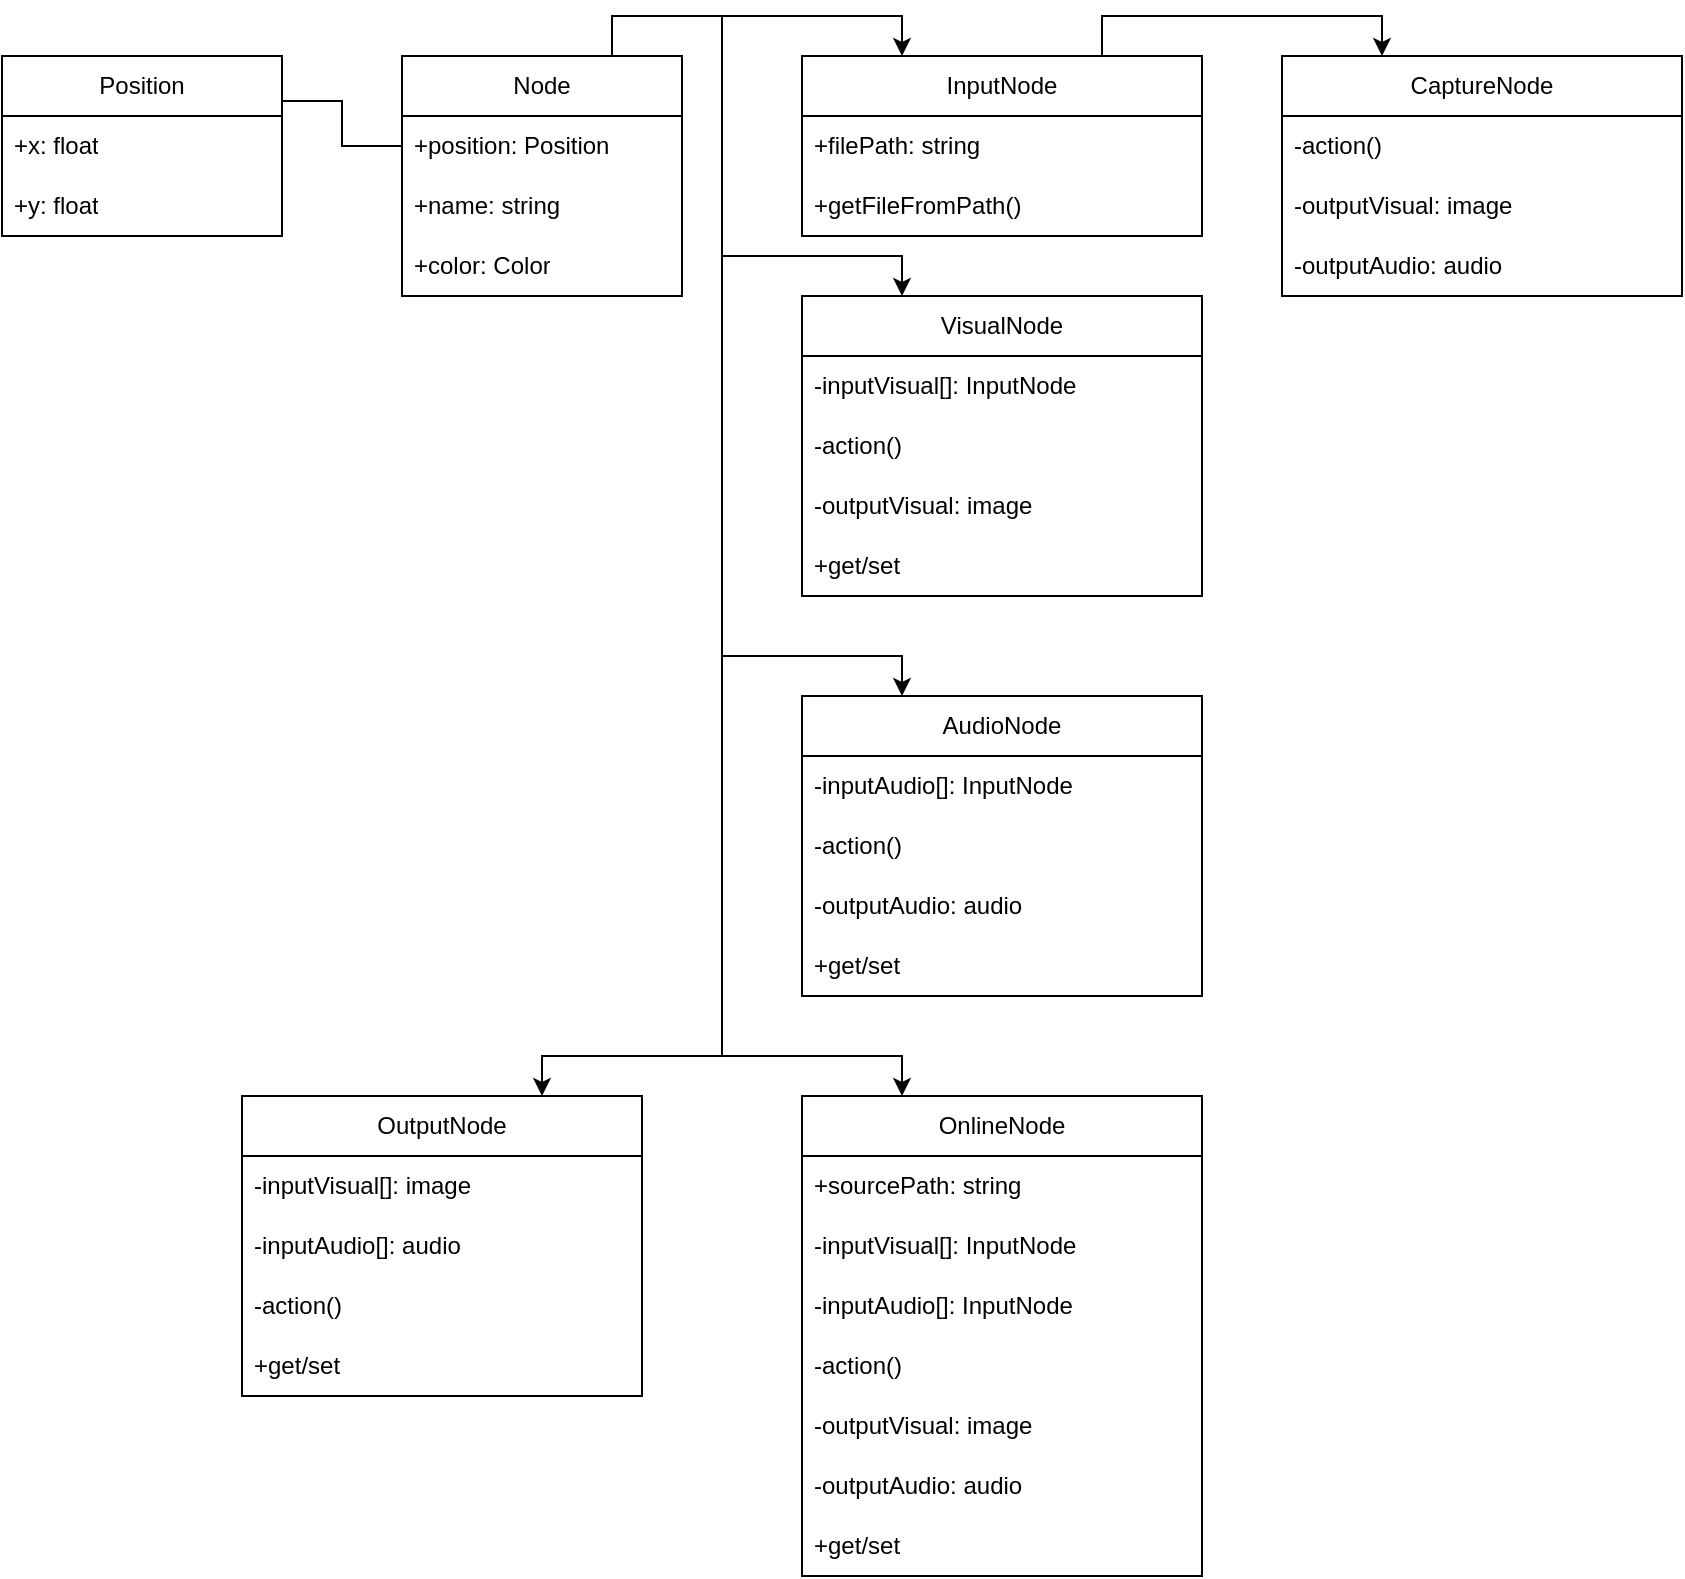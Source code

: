<mxfile version="21.0.6" type="github">
  <diagram name="Pagina-1" id="Xe3zrvS7oMLQRyun1GLH">
    <mxGraphModel dx="1050" dy="549" grid="1" gridSize="10" guides="1" tooltips="1" connect="1" arrows="1" fold="1" page="1" pageScale="1" pageWidth="827" pageHeight="1169" math="0" shadow="0">
      <root>
        <mxCell id="0" />
        <mxCell id="1" parent="0" />
        <mxCell id="KyXux8qBghzRgFRJOnRF-15" style="edgeStyle=orthogonalEdgeStyle;rounded=0;orthogonalLoop=1;jettySize=auto;html=1;exitX=1;exitY=0.25;exitDx=0;exitDy=0;entryX=0;entryY=0.5;entryDx=0;entryDy=0;endArrow=none;endFill=0;" edge="1" parent="1" source="KyXux8qBghzRgFRJOnRF-5" target="KyXux8qBghzRgFRJOnRF-12">
          <mxGeometry relative="1" as="geometry" />
        </mxCell>
        <mxCell id="KyXux8qBghzRgFRJOnRF-5" value="Position" style="swimlane;fontStyle=0;childLayout=stackLayout;horizontal=1;startSize=30;horizontalStack=0;resizeParent=1;resizeParentMax=0;resizeLast=0;collapsible=1;marginBottom=0;whiteSpace=wrap;html=1;" vertex="1" parent="1">
          <mxGeometry x="40" y="40" width="140" height="90" as="geometry" />
        </mxCell>
        <mxCell id="KyXux8qBghzRgFRJOnRF-6" value="+x: float" style="text;strokeColor=none;fillColor=none;align=left;verticalAlign=middle;spacingLeft=4;spacingRight=4;overflow=hidden;points=[[0,0.5],[1,0.5]];portConstraint=eastwest;rotatable=0;whiteSpace=wrap;html=1;" vertex="1" parent="KyXux8qBghzRgFRJOnRF-5">
          <mxGeometry y="30" width="140" height="30" as="geometry" />
        </mxCell>
        <mxCell id="KyXux8qBghzRgFRJOnRF-24" value="+y: float" style="text;strokeColor=none;fillColor=none;align=left;verticalAlign=middle;spacingLeft=4;spacingRight=4;overflow=hidden;points=[[0,0.5],[1,0.5]];portConstraint=eastwest;rotatable=0;whiteSpace=wrap;html=1;" vertex="1" parent="KyXux8qBghzRgFRJOnRF-5">
          <mxGeometry y="60" width="140" height="30" as="geometry" />
        </mxCell>
        <mxCell id="KyXux8qBghzRgFRJOnRF-44" style="edgeStyle=orthogonalEdgeStyle;rounded=0;orthogonalLoop=1;jettySize=auto;html=1;exitX=0.75;exitY=0;exitDx=0;exitDy=0;entryX=0.25;entryY=0;entryDx=0;entryDy=0;" edge="1" parent="1" source="KyXux8qBghzRgFRJOnRF-11" target="KyXux8qBghzRgFRJOnRF-36">
          <mxGeometry relative="1" as="geometry">
            <Array as="points">
              <mxPoint x="345" y="20" />
              <mxPoint x="400" y="20" />
              <mxPoint x="400" y="140" />
              <mxPoint x="490" y="140" />
            </Array>
          </mxGeometry>
        </mxCell>
        <mxCell id="KyXux8qBghzRgFRJOnRF-45" style="edgeStyle=orthogonalEdgeStyle;rounded=0;orthogonalLoop=1;jettySize=auto;html=1;exitX=0.75;exitY=0;exitDx=0;exitDy=0;entryX=0.25;entryY=0;entryDx=0;entryDy=0;" edge="1" parent="1" source="KyXux8qBghzRgFRJOnRF-11" target="KyXux8qBghzRgFRJOnRF-25">
          <mxGeometry relative="1" as="geometry" />
        </mxCell>
        <mxCell id="KyXux8qBghzRgFRJOnRF-51" style="edgeStyle=orthogonalEdgeStyle;rounded=0;orthogonalLoop=1;jettySize=auto;html=1;exitX=0.75;exitY=0;exitDx=0;exitDy=0;entryX=0.25;entryY=0;entryDx=0;entryDy=0;" edge="1" parent="1" source="KyXux8qBghzRgFRJOnRF-11" target="KyXux8qBghzRgFRJOnRF-46">
          <mxGeometry relative="1" as="geometry">
            <Array as="points">
              <mxPoint x="345" y="20" />
              <mxPoint x="400" y="20" />
              <mxPoint x="400" y="340" />
              <mxPoint x="490" y="340" />
            </Array>
          </mxGeometry>
        </mxCell>
        <mxCell id="KyXux8qBghzRgFRJOnRF-60" style="edgeStyle=orthogonalEdgeStyle;rounded=0;orthogonalLoop=1;jettySize=auto;html=1;exitX=0.75;exitY=0;exitDx=0;exitDy=0;entryX=0.25;entryY=0;entryDx=0;entryDy=0;" edge="1" parent="1" source="KyXux8qBghzRgFRJOnRF-11" target="KyXux8qBghzRgFRJOnRF-52">
          <mxGeometry relative="1" as="geometry">
            <Array as="points">
              <mxPoint x="345" y="20" />
              <mxPoint x="400" y="20" />
              <mxPoint x="400" y="540" />
              <mxPoint x="490" y="540" />
            </Array>
          </mxGeometry>
        </mxCell>
        <mxCell id="KyXux8qBghzRgFRJOnRF-69" style="edgeStyle=orthogonalEdgeStyle;rounded=0;orthogonalLoop=1;jettySize=auto;html=1;exitX=0.75;exitY=0;exitDx=0;exitDy=0;entryX=0.75;entryY=0;entryDx=0;entryDy=0;" edge="1" parent="1" source="KyXux8qBghzRgFRJOnRF-11" target="KyXux8qBghzRgFRJOnRF-61">
          <mxGeometry relative="1" as="geometry">
            <Array as="points">
              <mxPoint x="345" y="20" />
              <mxPoint x="400" y="20" />
              <mxPoint x="400" y="540" />
              <mxPoint x="310" y="540" />
            </Array>
          </mxGeometry>
        </mxCell>
        <mxCell id="KyXux8qBghzRgFRJOnRF-11" value="Node" style="swimlane;fontStyle=0;childLayout=stackLayout;horizontal=1;startSize=30;horizontalStack=0;resizeParent=1;resizeParentMax=0;resizeLast=0;collapsible=1;marginBottom=0;whiteSpace=wrap;html=1;" vertex="1" parent="1">
          <mxGeometry x="240" y="40" width="140" height="120" as="geometry" />
        </mxCell>
        <mxCell id="KyXux8qBghzRgFRJOnRF-12" value="+position: Position" style="text;strokeColor=none;fillColor=none;align=left;verticalAlign=middle;spacingLeft=4;spacingRight=4;overflow=hidden;points=[[0,0.5],[1,0.5]];portConstraint=eastwest;rotatable=0;whiteSpace=wrap;html=1;" vertex="1" parent="KyXux8qBghzRgFRJOnRF-11">
          <mxGeometry y="30" width="140" height="30" as="geometry" />
        </mxCell>
        <mxCell id="KyXux8qBghzRgFRJOnRF-22" value="+name: string" style="text;strokeColor=none;fillColor=none;align=left;verticalAlign=middle;spacingLeft=4;spacingRight=4;overflow=hidden;points=[[0,0.5],[1,0.5]];portConstraint=eastwest;rotatable=0;whiteSpace=wrap;html=1;" vertex="1" parent="KyXux8qBghzRgFRJOnRF-11">
          <mxGeometry y="60" width="140" height="30" as="geometry" />
        </mxCell>
        <mxCell id="KyXux8qBghzRgFRJOnRF-23" value="+color: Color" style="text;strokeColor=none;fillColor=none;align=left;verticalAlign=middle;spacingLeft=4;spacingRight=4;overflow=hidden;points=[[0,0.5],[1,0.5]];portConstraint=eastwest;rotatable=0;whiteSpace=wrap;html=1;" vertex="1" parent="KyXux8qBghzRgFRJOnRF-11">
          <mxGeometry y="90" width="140" height="30" as="geometry" />
        </mxCell>
        <mxCell id="KyXux8qBghzRgFRJOnRF-73" style="edgeStyle=orthogonalEdgeStyle;rounded=0;orthogonalLoop=1;jettySize=auto;html=1;exitX=0.75;exitY=0;exitDx=0;exitDy=0;entryX=0.25;entryY=0;entryDx=0;entryDy=0;" edge="1" parent="1" source="KyXux8qBghzRgFRJOnRF-25" target="KyXux8qBghzRgFRJOnRF-70">
          <mxGeometry relative="1" as="geometry" />
        </mxCell>
        <mxCell id="KyXux8qBghzRgFRJOnRF-25" value="InputNode" style="swimlane;fontStyle=0;childLayout=stackLayout;horizontal=1;startSize=30;horizontalStack=0;resizeParent=1;resizeParentMax=0;resizeLast=0;collapsible=1;marginBottom=0;whiteSpace=wrap;html=1;" vertex="1" parent="1">
          <mxGeometry x="440" y="40" width="200" height="90" as="geometry" />
        </mxCell>
        <mxCell id="KyXux8qBghzRgFRJOnRF-26" value="+filePath: string" style="text;strokeColor=none;fillColor=none;align=left;verticalAlign=middle;spacingLeft=4;spacingRight=4;overflow=hidden;points=[[0,0.5],[1,0.5]];portConstraint=eastwest;rotatable=0;whiteSpace=wrap;html=1;" vertex="1" parent="KyXux8qBghzRgFRJOnRF-25">
          <mxGeometry y="30" width="200" height="30" as="geometry" />
        </mxCell>
        <mxCell id="KyXux8qBghzRgFRJOnRF-29" value="+getFileFromPath()" style="text;strokeColor=none;fillColor=none;align=left;verticalAlign=middle;spacingLeft=4;spacingRight=4;overflow=hidden;points=[[0,0.5],[1,0.5]];portConstraint=eastwest;rotatable=0;whiteSpace=wrap;html=1;" vertex="1" parent="KyXux8qBghzRgFRJOnRF-25">
          <mxGeometry y="60" width="200" height="30" as="geometry" />
        </mxCell>
        <mxCell id="KyXux8qBghzRgFRJOnRF-36" value="VisualNode" style="swimlane;fontStyle=0;childLayout=stackLayout;horizontal=1;startSize=30;horizontalStack=0;resizeParent=1;resizeParentMax=0;resizeLast=0;collapsible=1;marginBottom=0;whiteSpace=wrap;html=1;" vertex="1" parent="1">
          <mxGeometry x="440" y="160" width="200" height="150" as="geometry" />
        </mxCell>
        <mxCell id="KyXux8qBghzRgFRJOnRF-37" value="-inputVisual[]: InputNode" style="text;strokeColor=none;fillColor=none;align=left;verticalAlign=middle;spacingLeft=4;spacingRight=4;overflow=hidden;points=[[0,0.5],[1,0.5]];portConstraint=eastwest;rotatable=0;whiteSpace=wrap;html=1;" vertex="1" parent="KyXux8qBghzRgFRJOnRF-36">
          <mxGeometry y="30" width="200" height="30" as="geometry" />
        </mxCell>
        <mxCell id="KyXux8qBghzRgFRJOnRF-42" value="-action()" style="text;strokeColor=none;fillColor=none;align=left;verticalAlign=middle;spacingLeft=4;spacingRight=4;overflow=hidden;points=[[0,0.5],[1,0.5]];portConstraint=eastwest;rotatable=0;whiteSpace=wrap;html=1;" vertex="1" parent="KyXux8qBghzRgFRJOnRF-36">
          <mxGeometry y="60" width="200" height="30" as="geometry" />
        </mxCell>
        <mxCell id="KyXux8qBghzRgFRJOnRF-40" value="-outputVisual: image" style="text;strokeColor=none;fillColor=none;align=left;verticalAlign=middle;spacingLeft=4;spacingRight=4;overflow=hidden;points=[[0,0.5],[1,0.5]];portConstraint=eastwest;rotatable=0;whiteSpace=wrap;html=1;" vertex="1" parent="KyXux8qBghzRgFRJOnRF-36">
          <mxGeometry y="90" width="200" height="30" as="geometry" />
        </mxCell>
        <mxCell id="KyXux8qBghzRgFRJOnRF-41" value="+get/set" style="text;strokeColor=none;fillColor=none;align=left;verticalAlign=middle;spacingLeft=4;spacingRight=4;overflow=hidden;points=[[0,0.5],[1,0.5]];portConstraint=eastwest;rotatable=0;whiteSpace=wrap;html=1;" vertex="1" parent="KyXux8qBghzRgFRJOnRF-36">
          <mxGeometry y="120" width="200" height="30" as="geometry" />
        </mxCell>
        <mxCell id="KyXux8qBghzRgFRJOnRF-46" value="AudioNode" style="swimlane;fontStyle=0;childLayout=stackLayout;horizontal=1;startSize=30;horizontalStack=0;resizeParent=1;resizeParentMax=0;resizeLast=0;collapsible=1;marginBottom=0;whiteSpace=wrap;html=1;" vertex="1" parent="1">
          <mxGeometry x="440" y="360" width="200" height="150" as="geometry" />
        </mxCell>
        <mxCell id="KyXux8qBghzRgFRJOnRF-47" value="-inputAudio[]: InputNode" style="text;strokeColor=none;fillColor=none;align=left;verticalAlign=middle;spacingLeft=4;spacingRight=4;overflow=hidden;points=[[0,0.5],[1,0.5]];portConstraint=eastwest;rotatable=0;whiteSpace=wrap;html=1;" vertex="1" parent="KyXux8qBghzRgFRJOnRF-46">
          <mxGeometry y="30" width="200" height="30" as="geometry" />
        </mxCell>
        <mxCell id="KyXux8qBghzRgFRJOnRF-48" value="-action()" style="text;strokeColor=none;fillColor=none;align=left;verticalAlign=middle;spacingLeft=4;spacingRight=4;overflow=hidden;points=[[0,0.5],[1,0.5]];portConstraint=eastwest;rotatable=0;whiteSpace=wrap;html=1;" vertex="1" parent="KyXux8qBghzRgFRJOnRF-46">
          <mxGeometry y="60" width="200" height="30" as="geometry" />
        </mxCell>
        <mxCell id="KyXux8qBghzRgFRJOnRF-49" value="-outputAudio: audio" style="text;strokeColor=none;fillColor=none;align=left;verticalAlign=middle;spacingLeft=4;spacingRight=4;overflow=hidden;points=[[0,0.5],[1,0.5]];portConstraint=eastwest;rotatable=0;whiteSpace=wrap;html=1;" vertex="1" parent="KyXux8qBghzRgFRJOnRF-46">
          <mxGeometry y="90" width="200" height="30" as="geometry" />
        </mxCell>
        <mxCell id="KyXux8qBghzRgFRJOnRF-50" value="+get/set" style="text;strokeColor=none;fillColor=none;align=left;verticalAlign=middle;spacingLeft=4;spacingRight=4;overflow=hidden;points=[[0,0.5],[1,0.5]];portConstraint=eastwest;rotatable=0;whiteSpace=wrap;html=1;" vertex="1" parent="KyXux8qBghzRgFRJOnRF-46">
          <mxGeometry y="120" width="200" height="30" as="geometry" />
        </mxCell>
        <mxCell id="KyXux8qBghzRgFRJOnRF-52" value="OnlineNode" style="swimlane;fontStyle=0;childLayout=stackLayout;horizontal=1;startSize=30;horizontalStack=0;resizeParent=1;resizeParentMax=0;resizeLast=0;collapsible=1;marginBottom=0;whiteSpace=wrap;html=1;" vertex="1" parent="1">
          <mxGeometry x="440" y="560" width="200" height="240" as="geometry" />
        </mxCell>
        <mxCell id="KyXux8qBghzRgFRJOnRF-59" value="+sourcePath: string" style="text;strokeColor=none;fillColor=none;align=left;verticalAlign=middle;spacingLeft=4;spacingRight=4;overflow=hidden;points=[[0,0.5],[1,0.5]];portConstraint=eastwest;rotatable=0;whiteSpace=wrap;html=1;" vertex="1" parent="KyXux8qBghzRgFRJOnRF-52">
          <mxGeometry y="30" width="200" height="30" as="geometry" />
        </mxCell>
        <mxCell id="KyXux8qBghzRgFRJOnRF-57" value="-inputVisual[]: InputNode" style="text;strokeColor=none;fillColor=none;align=left;verticalAlign=middle;spacingLeft=4;spacingRight=4;overflow=hidden;points=[[0,0.5],[1,0.5]];portConstraint=eastwest;rotatable=0;whiteSpace=wrap;html=1;" vertex="1" parent="KyXux8qBghzRgFRJOnRF-52">
          <mxGeometry y="60" width="200" height="30" as="geometry" />
        </mxCell>
        <mxCell id="KyXux8qBghzRgFRJOnRF-53" value="-inputAudio[]: InputNode" style="text;strokeColor=none;fillColor=none;align=left;verticalAlign=middle;spacingLeft=4;spacingRight=4;overflow=hidden;points=[[0,0.5],[1,0.5]];portConstraint=eastwest;rotatable=0;whiteSpace=wrap;html=1;" vertex="1" parent="KyXux8qBghzRgFRJOnRF-52">
          <mxGeometry y="90" width="200" height="30" as="geometry" />
        </mxCell>
        <mxCell id="KyXux8qBghzRgFRJOnRF-54" value="-action()" style="text;strokeColor=none;fillColor=none;align=left;verticalAlign=middle;spacingLeft=4;spacingRight=4;overflow=hidden;points=[[0,0.5],[1,0.5]];portConstraint=eastwest;rotatable=0;whiteSpace=wrap;html=1;" vertex="1" parent="KyXux8qBghzRgFRJOnRF-52">
          <mxGeometry y="120" width="200" height="30" as="geometry" />
        </mxCell>
        <mxCell id="KyXux8qBghzRgFRJOnRF-58" value="-outputVisual: image" style="text;strokeColor=none;fillColor=none;align=left;verticalAlign=middle;spacingLeft=4;spacingRight=4;overflow=hidden;points=[[0,0.5],[1,0.5]];portConstraint=eastwest;rotatable=0;whiteSpace=wrap;html=1;" vertex="1" parent="KyXux8qBghzRgFRJOnRF-52">
          <mxGeometry y="150" width="200" height="30" as="geometry" />
        </mxCell>
        <mxCell id="KyXux8qBghzRgFRJOnRF-55" value="-outputAudio: audio" style="text;strokeColor=none;fillColor=none;align=left;verticalAlign=middle;spacingLeft=4;spacingRight=4;overflow=hidden;points=[[0,0.5],[1,0.5]];portConstraint=eastwest;rotatable=0;whiteSpace=wrap;html=1;" vertex="1" parent="KyXux8qBghzRgFRJOnRF-52">
          <mxGeometry y="180" width="200" height="30" as="geometry" />
        </mxCell>
        <mxCell id="KyXux8qBghzRgFRJOnRF-56" value="+get/set" style="text;strokeColor=none;fillColor=none;align=left;verticalAlign=middle;spacingLeft=4;spacingRight=4;overflow=hidden;points=[[0,0.5],[1,0.5]];portConstraint=eastwest;rotatable=0;whiteSpace=wrap;html=1;" vertex="1" parent="KyXux8qBghzRgFRJOnRF-52">
          <mxGeometry y="210" width="200" height="30" as="geometry" />
        </mxCell>
        <mxCell id="KyXux8qBghzRgFRJOnRF-61" value="OutputNode" style="swimlane;fontStyle=0;childLayout=stackLayout;horizontal=1;startSize=30;horizontalStack=0;resizeParent=1;resizeParentMax=0;resizeLast=0;collapsible=1;marginBottom=0;whiteSpace=wrap;html=1;" vertex="1" parent="1">
          <mxGeometry x="160" y="560" width="200" height="150" as="geometry" />
        </mxCell>
        <mxCell id="KyXux8qBghzRgFRJOnRF-63" value="-inputVisual[]: image" style="text;strokeColor=none;fillColor=none;align=left;verticalAlign=middle;spacingLeft=4;spacingRight=4;overflow=hidden;points=[[0,0.5],[1,0.5]];portConstraint=eastwest;rotatable=0;whiteSpace=wrap;html=1;" vertex="1" parent="KyXux8qBghzRgFRJOnRF-61">
          <mxGeometry y="30" width="200" height="30" as="geometry" />
        </mxCell>
        <mxCell id="KyXux8qBghzRgFRJOnRF-64" value="-inputAudio[]: audio" style="text;strokeColor=none;fillColor=none;align=left;verticalAlign=middle;spacingLeft=4;spacingRight=4;overflow=hidden;points=[[0,0.5],[1,0.5]];portConstraint=eastwest;rotatable=0;whiteSpace=wrap;html=1;" vertex="1" parent="KyXux8qBghzRgFRJOnRF-61">
          <mxGeometry y="60" width="200" height="30" as="geometry" />
        </mxCell>
        <mxCell id="KyXux8qBghzRgFRJOnRF-65" value="-action()" style="text;strokeColor=none;fillColor=none;align=left;verticalAlign=middle;spacingLeft=4;spacingRight=4;overflow=hidden;points=[[0,0.5],[1,0.5]];portConstraint=eastwest;rotatable=0;whiteSpace=wrap;html=1;" vertex="1" parent="KyXux8qBghzRgFRJOnRF-61">
          <mxGeometry y="90" width="200" height="30" as="geometry" />
        </mxCell>
        <mxCell id="KyXux8qBghzRgFRJOnRF-68" value="+get/set" style="text;strokeColor=none;fillColor=none;align=left;verticalAlign=middle;spacingLeft=4;spacingRight=4;overflow=hidden;points=[[0,0.5],[1,0.5]];portConstraint=eastwest;rotatable=0;whiteSpace=wrap;html=1;" vertex="1" parent="KyXux8qBghzRgFRJOnRF-61">
          <mxGeometry y="120" width="200" height="30" as="geometry" />
        </mxCell>
        <mxCell id="KyXux8qBghzRgFRJOnRF-70" value="CaptureNode" style="swimlane;fontStyle=0;childLayout=stackLayout;horizontal=1;startSize=30;horizontalStack=0;resizeParent=1;resizeParentMax=0;resizeLast=0;collapsible=1;marginBottom=0;whiteSpace=wrap;html=1;" vertex="1" parent="1">
          <mxGeometry x="680" y="40" width="200" height="120" as="geometry" />
        </mxCell>
        <mxCell id="KyXux8qBghzRgFRJOnRF-74" value="-action()" style="text;strokeColor=none;fillColor=none;align=left;verticalAlign=middle;spacingLeft=4;spacingRight=4;overflow=hidden;points=[[0,0.5],[1,0.5]];portConstraint=eastwest;rotatable=0;whiteSpace=wrap;html=1;" vertex="1" parent="KyXux8qBghzRgFRJOnRF-70">
          <mxGeometry y="30" width="200" height="30" as="geometry" />
        </mxCell>
        <mxCell id="KyXux8qBghzRgFRJOnRF-75" value="-outputVisual: image" style="text;strokeColor=none;fillColor=none;align=left;verticalAlign=middle;spacingLeft=4;spacingRight=4;overflow=hidden;points=[[0,0.5],[1,0.5]];portConstraint=eastwest;rotatable=0;whiteSpace=wrap;html=1;" vertex="1" parent="KyXux8qBghzRgFRJOnRF-70">
          <mxGeometry y="60" width="200" height="30" as="geometry" />
        </mxCell>
        <mxCell id="KyXux8qBghzRgFRJOnRF-76" value="-outputAudio: audio" style="text;strokeColor=none;fillColor=none;align=left;verticalAlign=middle;spacingLeft=4;spacingRight=4;overflow=hidden;points=[[0,0.5],[1,0.5]];portConstraint=eastwest;rotatable=0;whiteSpace=wrap;html=1;" vertex="1" parent="KyXux8qBghzRgFRJOnRF-70">
          <mxGeometry y="90" width="200" height="30" as="geometry" />
        </mxCell>
      </root>
    </mxGraphModel>
  </diagram>
</mxfile>
